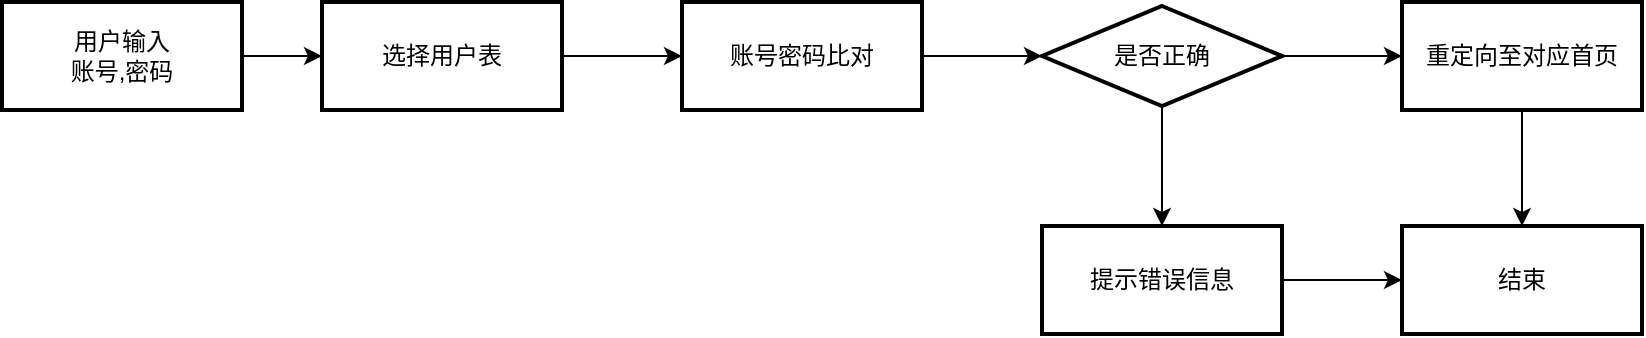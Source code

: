<mxfile version="26.0.12" pages="2">
  <diagram name="第 1 页" id="DZ_V79C6-O_901xPB75k">
    <mxGraphModel dx="1159" dy="613" grid="1" gridSize="10" guides="1" tooltips="1" connect="1" arrows="1" fold="1" page="1" pageScale="1" pageWidth="827" pageHeight="1169" math="0" shadow="0">
      <root>
        <mxCell id="0" />
        <mxCell id="1" parent="0" />
        <mxCell id="TiLNrquFtoO1n3jIcFdX-23" style="edgeStyle=orthogonalEdgeStyle;rounded=0;orthogonalLoop=1;jettySize=auto;html=1;entryX=0.5;entryY=0;entryDx=0;entryDy=0;" edge="1" parent="1" source="TiLNrquFtoO1n3jIcFdX-7" target="TiLNrquFtoO1n3jIcFdX-9">
          <mxGeometry relative="1" as="geometry" />
        </mxCell>
        <mxCell id="TiLNrquFtoO1n3jIcFdX-7" value="重定向至对应首页" style="whiteSpace=wrap;strokeWidth=2;" vertex="1" parent="1">
          <mxGeometry x="920" y="58" width="120" height="54" as="geometry" />
        </mxCell>
        <mxCell id="TiLNrquFtoO1n3jIcFdX-24" style="edgeStyle=orthogonalEdgeStyle;rounded=0;orthogonalLoop=1;jettySize=auto;html=1;entryX=0;entryY=0.5;entryDx=0;entryDy=0;" edge="1" parent="1" source="TiLNrquFtoO1n3jIcFdX-8" target="TiLNrquFtoO1n3jIcFdX-9">
          <mxGeometry relative="1" as="geometry" />
        </mxCell>
        <mxCell id="TiLNrquFtoO1n3jIcFdX-8" value="提示错误信息" style="whiteSpace=wrap;strokeWidth=2;" vertex="1" parent="1">
          <mxGeometry x="740" y="170" width="120" height="54" as="geometry" />
        </mxCell>
        <mxCell id="TiLNrquFtoO1n3jIcFdX-9" value="结束" style="whiteSpace=wrap;strokeWidth=2;" vertex="1" parent="1">
          <mxGeometry x="920" y="170" width="120" height="54" as="geometry" />
        </mxCell>
        <mxCell id="TiLNrquFtoO1n3jIcFdX-21" style="edgeStyle=orthogonalEdgeStyle;rounded=0;orthogonalLoop=1;jettySize=auto;html=1;entryX=0.5;entryY=0;entryDx=0;entryDy=0;" edge="1" parent="1" source="TiLNrquFtoO1n3jIcFdX-20" target="TiLNrquFtoO1n3jIcFdX-8">
          <mxGeometry relative="1" as="geometry" />
        </mxCell>
        <mxCell id="TiLNrquFtoO1n3jIcFdX-27" style="edgeStyle=orthogonalEdgeStyle;rounded=0;orthogonalLoop=1;jettySize=auto;html=1;entryX=0;entryY=0.5;entryDx=0;entryDy=0;" edge="1" parent="1" source="TiLNrquFtoO1n3jIcFdX-20" target="TiLNrquFtoO1n3jIcFdX-7">
          <mxGeometry relative="1" as="geometry" />
        </mxCell>
        <mxCell id="TiLNrquFtoO1n3jIcFdX-20" value="是否正确" style="rhombus;whiteSpace=wrap;html=1;strokeWidth=2;" vertex="1" parent="1">
          <mxGeometry x="740" y="60" width="120" height="50" as="geometry" />
        </mxCell>
        <mxCell id="TiLNrquFtoO1n3jIcFdX-29" style="edgeStyle=orthogonalEdgeStyle;rounded=0;orthogonalLoop=1;jettySize=auto;html=1;entryX=0;entryY=0.5;entryDx=0;entryDy=0;" edge="1" parent="1" source="TiLNrquFtoO1n3jIcFdX-28" target="TiLNrquFtoO1n3jIcFdX-20">
          <mxGeometry relative="1" as="geometry" />
        </mxCell>
        <mxCell id="TiLNrquFtoO1n3jIcFdX-28" value="账号密码比对" style="whiteSpace=wrap;strokeWidth=2;" vertex="1" parent="1">
          <mxGeometry x="560" y="58" width="120" height="54" as="geometry" />
        </mxCell>
        <mxCell id="TiLNrquFtoO1n3jIcFdX-31" value="提示错误信息" style="whiteSpace=wrap;strokeWidth=2;" vertex="1" parent="1">
          <mxGeometry x="740" y="170" width="120" height="54" as="geometry" />
        </mxCell>
        <mxCell id="TiLNrquFtoO1n3jIcFdX-33" style="edgeStyle=orthogonalEdgeStyle;rounded=0;orthogonalLoop=1;jettySize=auto;html=1;entryX=0;entryY=0.5;entryDx=0;entryDy=0;" edge="1" parent="1" source="TiLNrquFtoO1n3jIcFdX-32" target="TiLNrquFtoO1n3jIcFdX-28">
          <mxGeometry relative="1" as="geometry" />
        </mxCell>
        <mxCell id="TiLNrquFtoO1n3jIcFdX-32" value="选择用户表" style="whiteSpace=wrap;strokeWidth=2;" vertex="1" parent="1">
          <mxGeometry x="380" y="58" width="120" height="54" as="geometry" />
        </mxCell>
        <mxCell id="TiLNrquFtoO1n3jIcFdX-35" style="edgeStyle=orthogonalEdgeStyle;rounded=0;orthogonalLoop=1;jettySize=auto;html=1;entryX=0;entryY=0.5;entryDx=0;entryDy=0;" edge="1" parent="1" source="TiLNrquFtoO1n3jIcFdX-34" target="TiLNrquFtoO1n3jIcFdX-32">
          <mxGeometry relative="1" as="geometry" />
        </mxCell>
        <mxCell id="TiLNrquFtoO1n3jIcFdX-34" value="用户输入&#xa;账号,密码" style="whiteSpace=wrap;strokeWidth=2;" vertex="1" parent="1">
          <mxGeometry x="220" y="58" width="120" height="54" as="geometry" />
        </mxCell>
      </root>
    </mxGraphModel>
  </diagram>
  <diagram id="8ymXGIZxZWETdhBdV8T0" name="第 2 页">
    <mxGraphModel dx="1159" dy="613" grid="1" gridSize="10" guides="1" tooltips="1" connect="1" arrows="1" fold="1" page="1" pageScale="1" pageWidth="827" pageHeight="1169" math="0" shadow="0">
      <root>
        <mxCell id="0" />
        <mxCell id="1" parent="0" />
      </root>
    </mxGraphModel>
  </diagram>
</mxfile>
